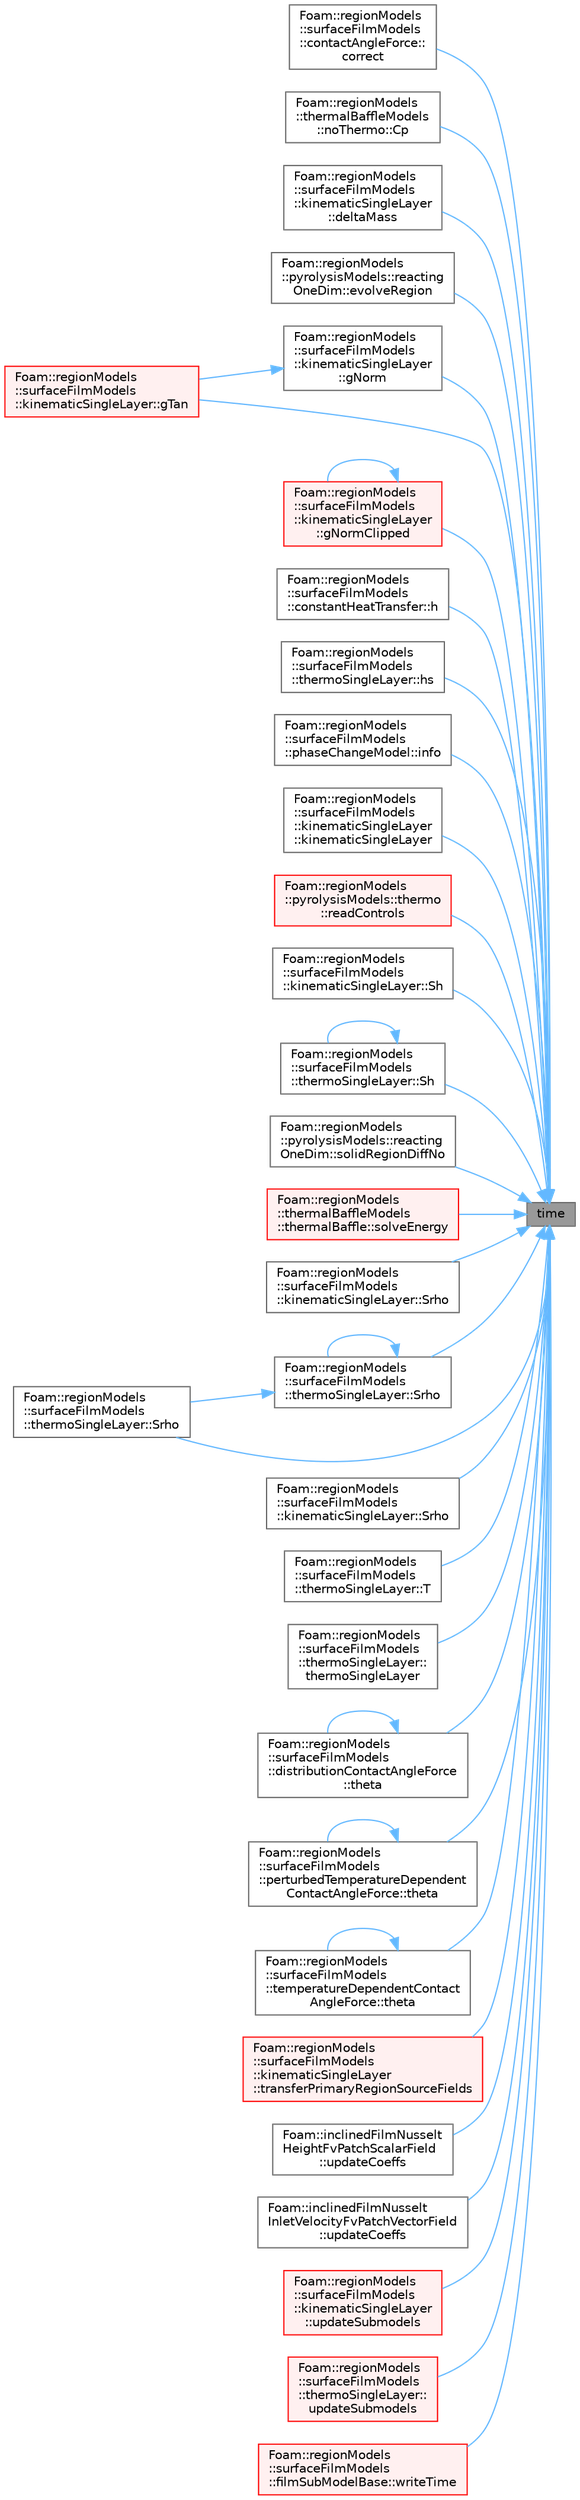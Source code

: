 digraph "time"
{
 // LATEX_PDF_SIZE
  bgcolor="transparent";
  edge [fontname=Helvetica,fontsize=10,labelfontname=Helvetica,labelfontsize=10];
  node [fontname=Helvetica,fontsize=10,shape=box,height=0.2,width=0.4];
  rankdir="RL";
  Node1 [id="Node000001",label="time",height=0.2,width=0.4,color="gray40", fillcolor="grey60", style="filled", fontcolor="black",tooltip=" "];
  Node1 -> Node2 [id="edge1_Node000001_Node000002",dir="back",color="steelblue1",style="solid",tooltip=" "];
  Node2 [id="Node000002",label="Foam::regionModels\l::surfaceFilmModels\l::contactAngleForce::\lcorrect",height=0.2,width=0.4,color="grey40", fillcolor="white", style="filled",URL="$classFoam_1_1regionModels_1_1surfaceFilmModels_1_1contactAngleForce.html#ae8286cb1594f9b26a1c5291173459307",tooltip=" "];
  Node1 -> Node3 [id="edge2_Node000001_Node000003",dir="back",color="steelblue1",style="solid",tooltip=" "];
  Node3 [id="Node000003",label="Foam::regionModels\l::thermalBaffleModels\l::noThermo::Cp",height=0.2,width=0.4,color="grey40", fillcolor="white", style="filled",URL="$classFoam_1_1regionModels_1_1thermalBaffleModels_1_1noThermo.html#a733eb9714af55e877dae51b5ee26ec0b",tooltip=" "];
  Node1 -> Node4 [id="edge3_Node000001_Node000004",dir="back",color="steelblue1",style="solid",tooltip=" "];
  Node4 [id="Node000004",label="Foam::regionModels\l::surfaceFilmModels\l::kinematicSingleLayer\l::deltaMass",height=0.2,width=0.4,color="grey40", fillcolor="white", style="filled",URL="$classFoam_1_1regionModels_1_1surfaceFilmModels_1_1kinematicSingleLayer.html#a48438cdd51a0c56bc7273d90e08ebec2",tooltip=" "];
  Node1 -> Node5 [id="edge4_Node000001_Node000005",dir="back",color="steelblue1",style="solid",tooltip=" "];
  Node5 [id="Node000005",label="Foam::regionModels\l::pyrolysisModels::reacting\lOneDim::evolveRegion",height=0.2,width=0.4,color="grey40", fillcolor="white", style="filled",URL="$classFoam_1_1regionModels_1_1pyrolysisModels_1_1reactingOneDim.html#afde8f52457f90e83a4eaf49755c19ec9",tooltip=" "];
  Node1 -> Node6 [id="edge5_Node000001_Node000006",dir="back",color="steelblue1",style="solid",tooltip=" "];
  Node6 [id="Node000006",label="Foam::regionModels\l::surfaceFilmModels\l::kinematicSingleLayer\l::gNorm",height=0.2,width=0.4,color="grey40", fillcolor="white", style="filled",URL="$classFoam_1_1regionModels_1_1surfaceFilmModels_1_1kinematicSingleLayer.html#ae720bea81bebe78c60ee7313f4e0927c",tooltip=" "];
  Node6 -> Node7 [id="edge6_Node000006_Node000007",dir="back",color="steelblue1",style="solid",tooltip=" "];
  Node7 [id="Node000007",label="Foam::regionModels\l::surfaceFilmModels\l::kinematicSingleLayer::gTan",height=0.2,width=0.4,color="red", fillcolor="#FFF0F0", style="filled",URL="$classFoam_1_1regionModels_1_1surfaceFilmModels_1_1kinematicSingleLayer.html#a1c0012d17f873c2db13bc2113d177055",tooltip=" "];
  Node1 -> Node12 [id="edge7_Node000001_Node000012",dir="back",color="steelblue1",style="solid",tooltip=" "];
  Node12 [id="Node000012",label="Foam::regionModels\l::surfaceFilmModels\l::kinematicSingleLayer\l::gNormClipped",height=0.2,width=0.4,color="red", fillcolor="#FFF0F0", style="filled",URL="$classFoam_1_1regionModels_1_1surfaceFilmModels_1_1kinematicSingleLayer.html#a02d206df7ce7e235814b5f0bd2f8668d",tooltip=" "];
  Node12 -> Node12 [id="edge8_Node000012_Node000012",dir="back",color="steelblue1",style="solid",tooltip=" "];
  Node1 -> Node7 [id="edge9_Node000001_Node000007",dir="back",color="steelblue1",style="solid",tooltip=" "];
  Node1 -> Node19 [id="edge10_Node000001_Node000019",dir="back",color="steelblue1",style="solid",tooltip=" "];
  Node19 [id="Node000019",label="Foam::regionModels\l::surfaceFilmModels\l::constantHeatTransfer::h",height=0.2,width=0.4,color="grey40", fillcolor="white", style="filled",URL="$classFoam_1_1regionModels_1_1surfaceFilmModels_1_1constantHeatTransfer.html#a68dbe2c1ab6f9fd8328786c2168cd04a",tooltip=" "];
  Node1 -> Node20 [id="edge11_Node000001_Node000020",dir="back",color="steelblue1",style="solid",tooltip=" "];
  Node20 [id="Node000020",label="Foam::regionModels\l::surfaceFilmModels\l::thermoSingleLayer::hs",height=0.2,width=0.4,color="grey40", fillcolor="white", style="filled",URL="$classFoam_1_1regionModels_1_1surfaceFilmModels_1_1thermoSingleLayer.html#a7d75274f97f0a1fedbdb3fa3d9099b8f",tooltip=" "];
  Node1 -> Node21 [id="edge12_Node000001_Node000021",dir="back",color="steelblue1",style="solid",tooltip=" "];
  Node21 [id="Node000021",label="Foam::regionModels\l::surfaceFilmModels\l::phaseChangeModel::info",height=0.2,width=0.4,color="grey40", fillcolor="white", style="filled",URL="$classFoam_1_1regionModels_1_1surfaceFilmModels_1_1phaseChangeModel.html#a89318aa2ab2853dcdc58dc2481f6a2c1",tooltip=" "];
  Node1 -> Node22 [id="edge13_Node000001_Node000022",dir="back",color="steelblue1",style="solid",tooltip=" "];
  Node22 [id="Node000022",label="Foam::regionModels\l::surfaceFilmModels\l::kinematicSingleLayer\l::kinematicSingleLayer",height=0.2,width=0.4,color="grey40", fillcolor="white", style="filled",URL="$classFoam_1_1regionModels_1_1surfaceFilmModels_1_1kinematicSingleLayer.html#a14eca3a31a140f9c312c803d4517b361",tooltip=" "];
  Node1 -> Node23 [id="edge14_Node000001_Node000023",dir="back",color="steelblue1",style="solid",tooltip=" "];
  Node23 [id="Node000023",label="Foam::regionModels\l::pyrolysisModels::thermo\l::readControls",height=0.2,width=0.4,color="red", fillcolor="#FFF0F0", style="filled",URL="$classFoam_1_1regionModels_1_1pyrolysisModels_1_1thermo.html#aa431c382ed4170712dab339fbfd87f5b",tooltip=" "];
  Node1 -> Node28 [id="edge15_Node000001_Node000028",dir="back",color="steelblue1",style="solid",tooltip=" "];
  Node28 [id="Node000028",label="Foam::regionModels\l::surfaceFilmModels\l::kinematicSingleLayer::Sh",height=0.2,width=0.4,color="grey40", fillcolor="white", style="filled",URL="$classFoam_1_1regionModels_1_1surfaceFilmModels_1_1kinematicSingleLayer.html#afd28a995401c6953193aaf92f4ff0dc3",tooltip=" "];
  Node1 -> Node29 [id="edge16_Node000001_Node000029",dir="back",color="steelblue1",style="solid",tooltip=" "];
  Node29 [id="Node000029",label="Foam::regionModels\l::surfaceFilmModels\l::thermoSingleLayer::Sh",height=0.2,width=0.4,color="grey40", fillcolor="white", style="filled",URL="$classFoam_1_1regionModels_1_1surfaceFilmModels_1_1thermoSingleLayer.html#afd28a995401c6953193aaf92f4ff0dc3",tooltip=" "];
  Node29 -> Node29 [id="edge17_Node000029_Node000029",dir="back",color="steelblue1",style="solid",tooltip=" "];
  Node1 -> Node30 [id="edge18_Node000001_Node000030",dir="back",color="steelblue1",style="solid",tooltip=" "];
  Node30 [id="Node000030",label="Foam::regionModels\l::pyrolysisModels::reacting\lOneDim::solidRegionDiffNo",height=0.2,width=0.4,color="grey40", fillcolor="white", style="filled",URL="$classFoam_1_1regionModels_1_1pyrolysisModels_1_1reactingOneDim.html#a13b515b67177488efbd8bb27dd569939",tooltip=" "];
  Node1 -> Node31 [id="edge19_Node000001_Node000031",dir="back",color="steelblue1",style="solid",tooltip=" "];
  Node31 [id="Node000031",label="Foam::regionModels\l::thermalBaffleModels\l::thermalBaffle::solveEnergy",height=0.2,width=0.4,color="red", fillcolor="#FFF0F0", style="filled",URL="$classFoam_1_1regionModels_1_1thermalBaffleModels_1_1thermalBaffle.html#a533e6e7fb2c00cd976a89d545355000c",tooltip=" "];
  Node1 -> Node33 [id="edge20_Node000001_Node000033",dir="back",color="steelblue1",style="solid",tooltip=" "];
  Node33 [id="Node000033",label="Foam::regionModels\l::surfaceFilmModels\l::kinematicSingleLayer::Srho",height=0.2,width=0.4,color="grey40", fillcolor="white", style="filled",URL="$classFoam_1_1regionModels_1_1surfaceFilmModels_1_1kinematicSingleLayer.html#af3782647a50c10a5e18186910185ca3d",tooltip=" "];
  Node1 -> Node34 [id="edge21_Node000001_Node000034",dir="back",color="steelblue1",style="solid",tooltip=" "];
  Node34 [id="Node000034",label="Foam::regionModels\l::surfaceFilmModels\l::thermoSingleLayer::Srho",height=0.2,width=0.4,color="grey40", fillcolor="white", style="filled",URL="$classFoam_1_1regionModels_1_1surfaceFilmModels_1_1thermoSingleLayer.html#af3782647a50c10a5e18186910185ca3d",tooltip=" "];
  Node34 -> Node34 [id="edge22_Node000034_Node000034",dir="back",color="steelblue1",style="solid",tooltip=" "];
  Node34 -> Node35 [id="edge23_Node000034_Node000035",dir="back",color="steelblue1",style="solid",tooltip=" "];
  Node35 [id="Node000035",label="Foam::regionModels\l::surfaceFilmModels\l::thermoSingleLayer::Srho",height=0.2,width=0.4,color="grey40", fillcolor="white", style="filled",URL="$classFoam_1_1regionModels_1_1surfaceFilmModels_1_1thermoSingleLayer.html#ae7ebe16f2e8e33279907bb5fd54c05b8",tooltip=" "];
  Node1 -> Node36 [id="edge24_Node000001_Node000036",dir="back",color="steelblue1",style="solid",tooltip=" "];
  Node36 [id="Node000036",label="Foam::regionModels\l::surfaceFilmModels\l::kinematicSingleLayer::Srho",height=0.2,width=0.4,color="grey40", fillcolor="white", style="filled",URL="$classFoam_1_1regionModels_1_1surfaceFilmModels_1_1kinematicSingleLayer.html#ae7ebe16f2e8e33279907bb5fd54c05b8",tooltip=" "];
  Node1 -> Node35 [id="edge25_Node000001_Node000035",dir="back",color="steelblue1",style="solid",tooltip=" "];
  Node1 -> Node37 [id="edge26_Node000001_Node000037",dir="back",color="steelblue1",style="solid",tooltip=" "];
  Node37 [id="Node000037",label="Foam::regionModels\l::surfaceFilmModels\l::thermoSingleLayer::T",height=0.2,width=0.4,color="grey40", fillcolor="white", style="filled",URL="$classFoam_1_1regionModels_1_1surfaceFilmModels_1_1thermoSingleLayer.html#a88b198e76cac48b149a6419f7389b6b5",tooltip=" "];
  Node1 -> Node38 [id="edge27_Node000001_Node000038",dir="back",color="steelblue1",style="solid",tooltip=" "];
  Node38 [id="Node000038",label="Foam::regionModels\l::surfaceFilmModels\l::thermoSingleLayer::\lthermoSingleLayer",height=0.2,width=0.4,color="grey40", fillcolor="white", style="filled",URL="$classFoam_1_1regionModels_1_1surfaceFilmModels_1_1thermoSingleLayer.html#a599169c7bc33623aea76634f78847295",tooltip=" "];
  Node1 -> Node39 [id="edge28_Node000001_Node000039",dir="back",color="steelblue1",style="solid",tooltip=" "];
  Node39 [id="Node000039",label="Foam::regionModels\l::surfaceFilmModels\l::distributionContactAngleForce\l::theta",height=0.2,width=0.4,color="grey40", fillcolor="white", style="filled",URL="$classFoam_1_1regionModels_1_1surfaceFilmModels_1_1distributionContactAngleForce.html#a4339bdde6d867f88b25847f4d5447fc3",tooltip=" "];
  Node39 -> Node39 [id="edge29_Node000039_Node000039",dir="back",color="steelblue1",style="solid",tooltip=" "];
  Node1 -> Node40 [id="edge30_Node000001_Node000040",dir="back",color="steelblue1",style="solid",tooltip=" "];
  Node40 [id="Node000040",label="Foam::regionModels\l::surfaceFilmModels\l::perturbedTemperatureDependent\lContactAngleForce::theta",height=0.2,width=0.4,color="grey40", fillcolor="white", style="filled",URL="$classFoam_1_1regionModels_1_1surfaceFilmModels_1_1perturbedTemperatureDependentContactAngleForce.html#a4339bdde6d867f88b25847f4d5447fc3",tooltip=" "];
  Node40 -> Node40 [id="edge31_Node000040_Node000040",dir="back",color="steelblue1",style="solid",tooltip=" "];
  Node1 -> Node41 [id="edge32_Node000001_Node000041",dir="back",color="steelblue1",style="solid",tooltip=" "];
  Node41 [id="Node000041",label="Foam::regionModels\l::surfaceFilmModels\l::temperatureDependentContact\lAngleForce::theta",height=0.2,width=0.4,color="grey40", fillcolor="white", style="filled",URL="$classFoam_1_1regionModels_1_1surfaceFilmModels_1_1temperatureDependentContactAngleForce.html#a4339bdde6d867f88b25847f4d5447fc3",tooltip=" "];
  Node41 -> Node41 [id="edge33_Node000041_Node000041",dir="back",color="steelblue1",style="solid",tooltip=" "];
  Node1 -> Node42 [id="edge34_Node000001_Node000042",dir="back",color="steelblue1",style="solid",tooltip=" "];
  Node42 [id="Node000042",label="Foam::regionModels\l::surfaceFilmModels\l::kinematicSingleLayer\l::transferPrimaryRegionSourceFields",height=0.2,width=0.4,color="red", fillcolor="#FFF0F0", style="filled",URL="$classFoam_1_1regionModels_1_1surfaceFilmModels_1_1kinematicSingleLayer.html#ad280476804f72e6d48d182e2d0814a46",tooltip=" "];
  Node1 -> Node44 [id="edge35_Node000001_Node000044",dir="back",color="steelblue1",style="solid",tooltip=" "];
  Node44 [id="Node000044",label="Foam::inclinedFilmNusselt\lHeightFvPatchScalarField\l::updateCoeffs",height=0.2,width=0.4,color="grey40", fillcolor="white", style="filled",URL="$classFoam_1_1inclinedFilmNusseltHeightFvPatchScalarField.html#a7e24eafac629d3733181cd942d4c902f",tooltip=" "];
  Node1 -> Node45 [id="edge36_Node000001_Node000045",dir="back",color="steelblue1",style="solid",tooltip=" "];
  Node45 [id="Node000045",label="Foam::inclinedFilmNusselt\lInletVelocityFvPatchVectorField\l::updateCoeffs",height=0.2,width=0.4,color="grey40", fillcolor="white", style="filled",URL="$classFoam_1_1inclinedFilmNusseltInletVelocityFvPatchVectorField.html#a7e24eafac629d3733181cd942d4c902f",tooltip=" "];
  Node1 -> Node46 [id="edge37_Node000001_Node000046",dir="back",color="steelblue1",style="solid",tooltip=" "];
  Node46 [id="Node000046",label="Foam::regionModels\l::surfaceFilmModels\l::kinematicSingleLayer\l::updateSubmodels",height=0.2,width=0.4,color="red", fillcolor="#FFF0F0", style="filled",URL="$classFoam_1_1regionModels_1_1surfaceFilmModels_1_1kinematicSingleLayer.html#ac501f71648abc1a44b77ea4fcb9b2732",tooltip=" "];
  Node1 -> Node47 [id="edge38_Node000001_Node000047",dir="back",color="steelblue1",style="solid",tooltip=" "];
  Node47 [id="Node000047",label="Foam::regionModels\l::surfaceFilmModels\l::thermoSingleLayer::\lupdateSubmodels",height=0.2,width=0.4,color="red", fillcolor="#FFF0F0", style="filled",URL="$classFoam_1_1regionModels_1_1surfaceFilmModels_1_1thermoSingleLayer.html#ac501f71648abc1a44b77ea4fcb9b2732",tooltip=" "];
  Node1 -> Node48 [id="edge39_Node000001_Node000048",dir="back",color="steelblue1",style="solid",tooltip=" "];
  Node48 [id="Node000048",label="Foam::regionModels\l::surfaceFilmModels\l::filmSubModelBase::writeTime",height=0.2,width=0.4,color="red", fillcolor="#FFF0F0", style="filled",URL="$classFoam_1_1regionModels_1_1surfaceFilmModels_1_1filmSubModelBase.html#aef42d42061706ed8efb475bd1f7f1836",tooltip=" "];
}
